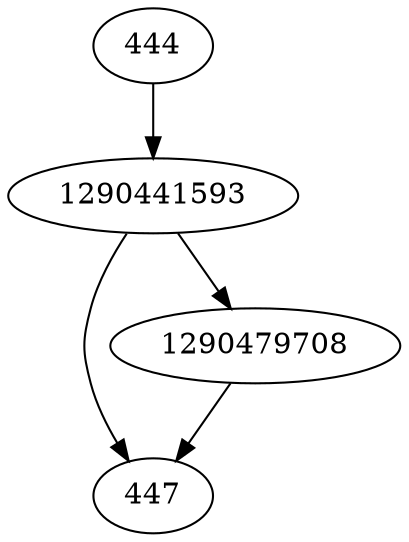 strict digraph  {
447;
1290441593;
444;
1290479708;
1290441593 -> 447;
1290441593 -> 1290479708;
444 -> 1290441593;
1290479708 -> 447;
}
